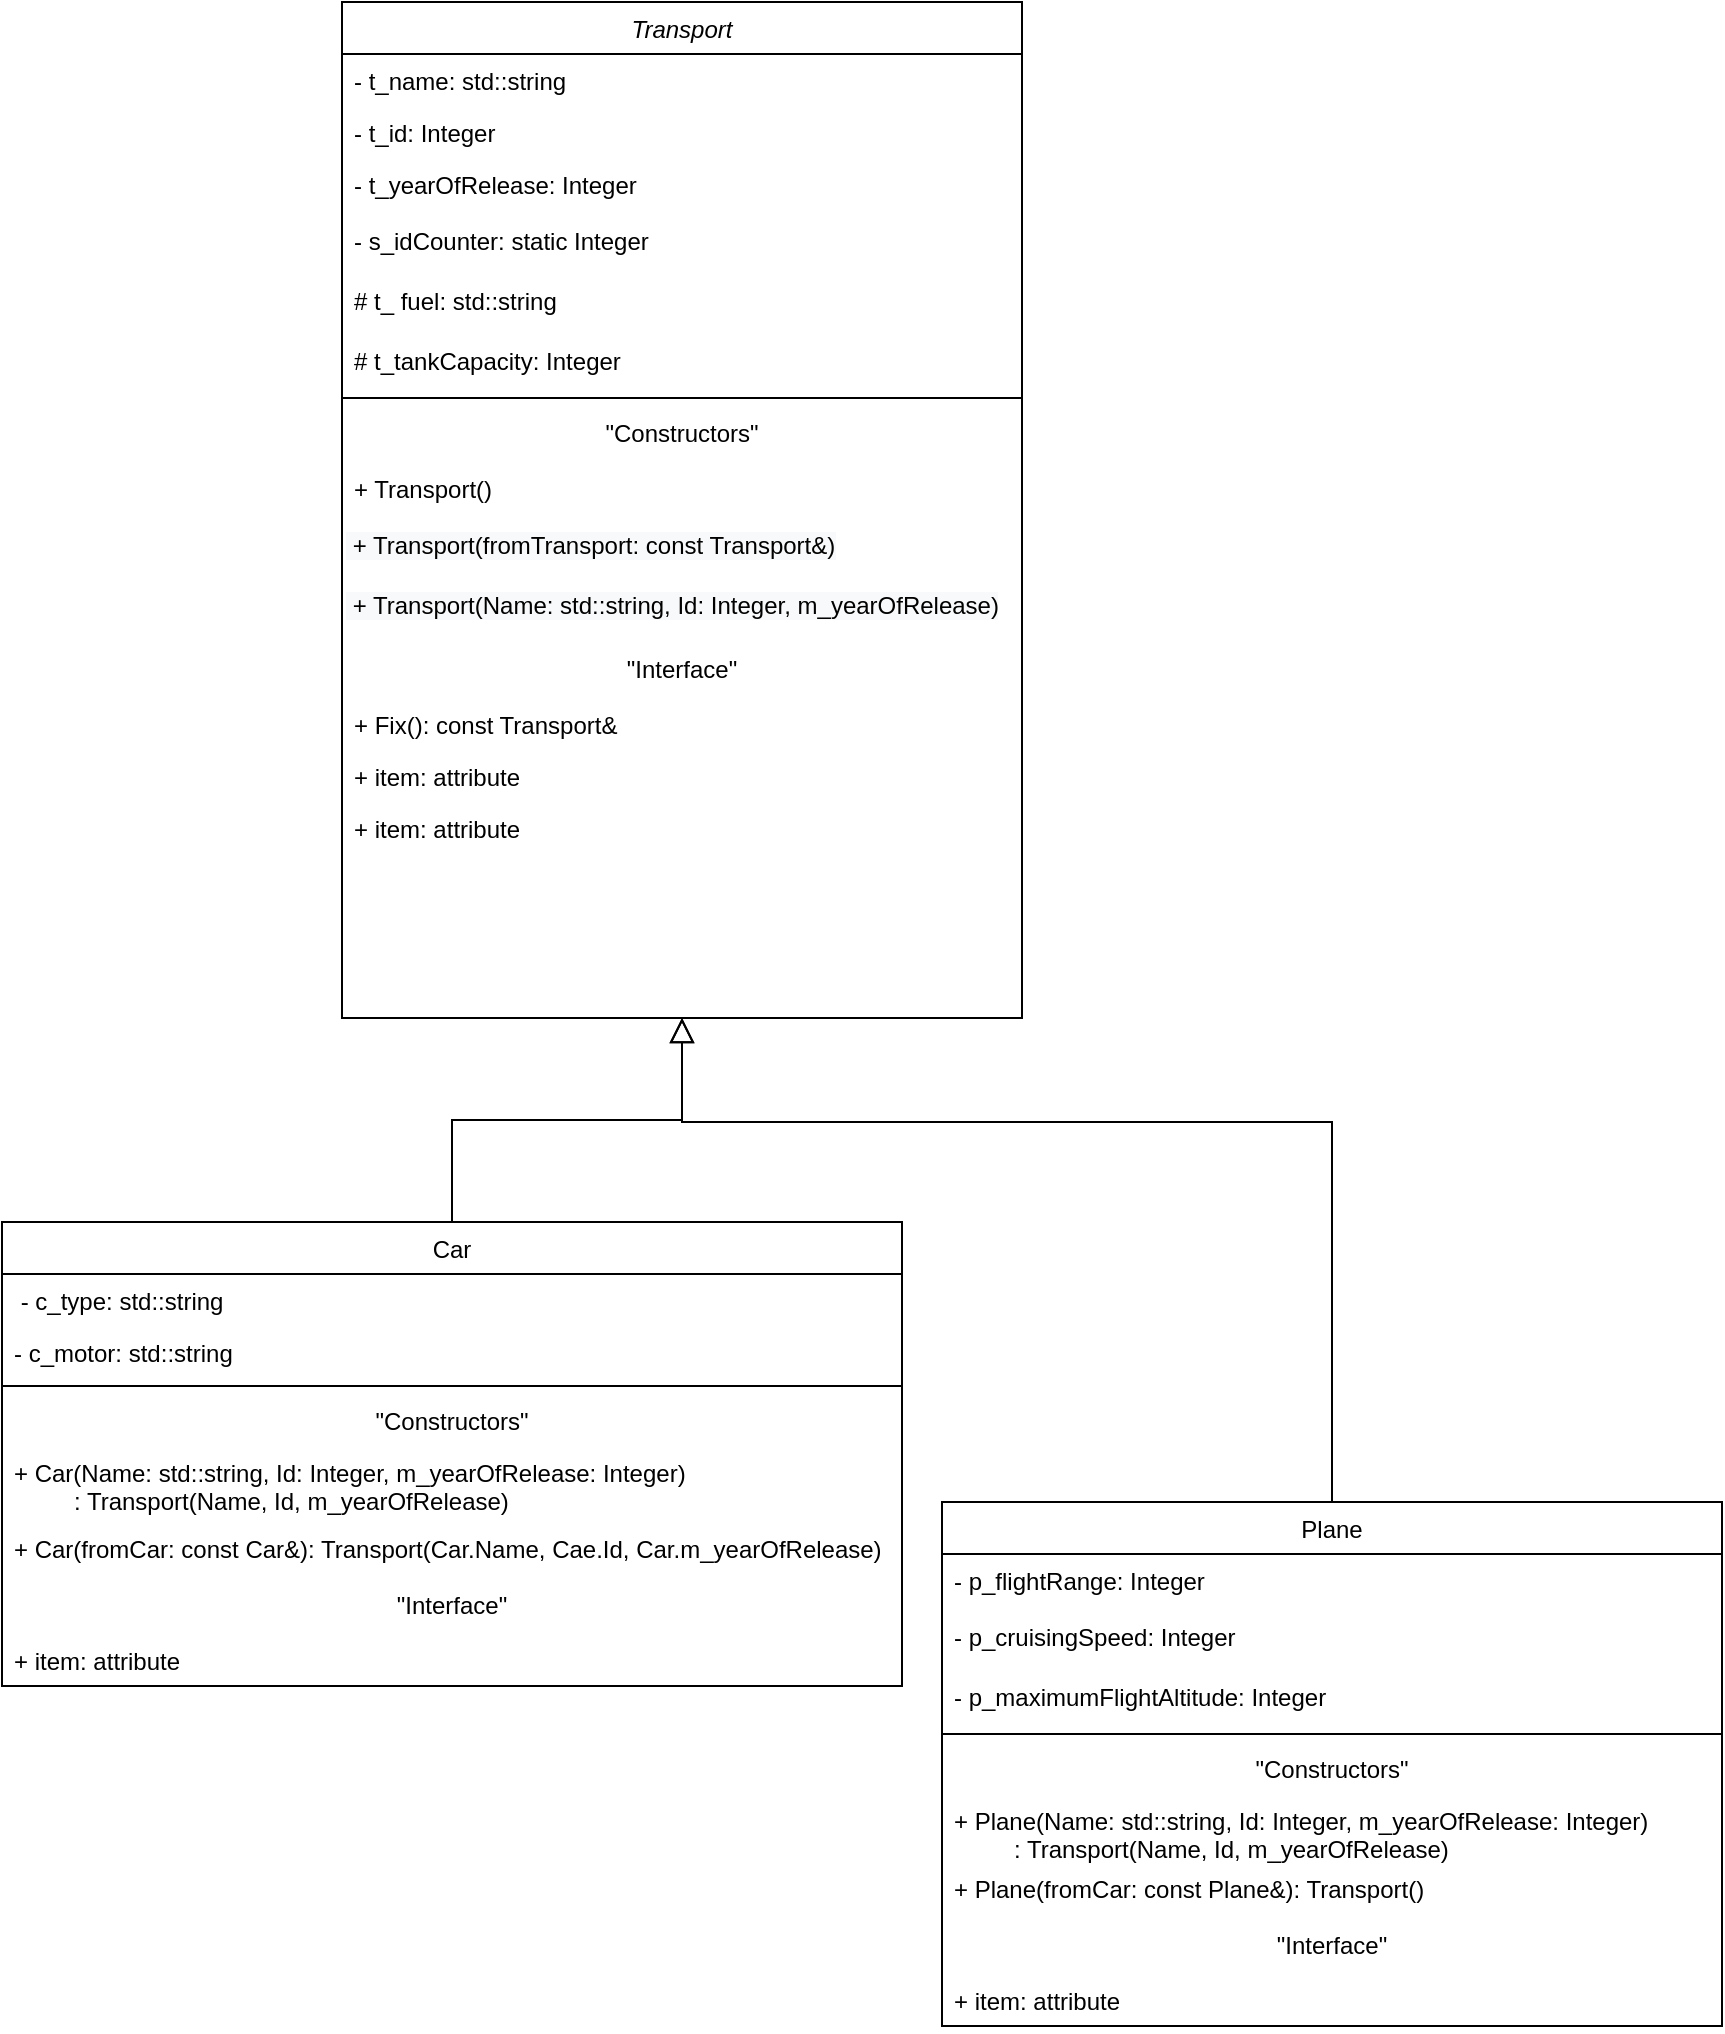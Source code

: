 <mxfile version="15.7.3" type="google"><diagram id="C5RBs43oDa-KdzZeNtuy" name="Page-1"><mxGraphModel dx="1359" dy="829" grid="1" gridSize="10" guides="1" tooltips="1" connect="1" arrows="1" fold="1" page="1" pageScale="1" pageWidth="827" pageHeight="1169" math="0" shadow="0"><root><mxCell id="WIyWlLk6GJQsqaUBKTNV-0"/><mxCell id="WIyWlLk6GJQsqaUBKTNV-1" parent="WIyWlLk6GJQsqaUBKTNV-0"/><mxCell id="zkfFHV4jXpPFQw0GAbJ--0" value="Transport" style="swimlane;fontStyle=2;align=center;verticalAlign=top;childLayout=stackLayout;horizontal=1;startSize=26;horizontalStack=0;resizeParent=1;resizeLast=0;collapsible=1;marginBottom=0;rounded=0;shadow=0;strokeWidth=1;" parent="WIyWlLk6GJQsqaUBKTNV-1" vertex="1"><mxGeometry x="180" y="10" width="340" height="508" as="geometry"><mxRectangle x="230" y="140" width="160" height="26" as="alternateBounds"/></mxGeometry></mxCell><mxCell id="zkfFHV4jXpPFQw0GAbJ--1" value="- t_name: std::string" style="text;align=left;verticalAlign=top;spacingLeft=4;spacingRight=4;overflow=hidden;rotatable=0;points=[[0,0.5],[1,0.5]];portConstraint=eastwest;fontColor=default;" parent="zkfFHV4jXpPFQw0GAbJ--0" vertex="1"><mxGeometry y="26" width="340" height="26" as="geometry"/></mxCell><mxCell id="zkfFHV4jXpPFQw0GAbJ--2" value="- t_id: Integer" style="text;align=left;verticalAlign=top;spacingLeft=4;spacingRight=4;overflow=hidden;rotatable=0;points=[[0,0.5],[1,0.5]];portConstraint=eastwest;rounded=0;shadow=0;html=0;fontColor=default;" parent="zkfFHV4jXpPFQw0GAbJ--0" vertex="1"><mxGeometry y="52" width="340" height="26" as="geometry"/></mxCell><mxCell id="zkfFHV4jXpPFQw0GAbJ--3" value="- t_yearOfRelease: Integer" style="text;align=left;verticalAlign=top;spacingLeft=4;spacingRight=4;overflow=hidden;rotatable=0;points=[[0,0.5],[1,0.5]];portConstraint=eastwest;rounded=0;shadow=0;html=0;fontColor=default;" parent="zkfFHV4jXpPFQw0GAbJ--0" vertex="1"><mxGeometry y="78" width="340" height="26" as="geometry"/></mxCell><mxCell id="gv4PXqEkS6pS7zEn0LAU-64" value="- s_idCounter: static Integer" style="text;strokeColor=none;fillColor=none;align=left;verticalAlign=middle;spacingLeft=4;spacingRight=4;overflow=hidden;points=[[0,0.5],[1,0.5]];portConstraint=eastwest;rotatable=0;shadow=0;" parent="zkfFHV4jXpPFQw0GAbJ--0" vertex="1"><mxGeometry y="104" width="340" height="30" as="geometry"/></mxCell><mxCell id="gv4PXqEkS6pS7zEn0LAU-68" value="# t_ fuel: std::string" style="text;strokeColor=none;fillColor=none;align=left;verticalAlign=middle;spacingLeft=4;spacingRight=4;overflow=hidden;points=[[0,0.5],[1,0.5]];portConstraint=eastwest;rotatable=0;shadow=0;fontColor=default;" parent="zkfFHV4jXpPFQw0GAbJ--0" vertex="1"><mxGeometry y="134" width="340" height="30" as="geometry"/></mxCell><mxCell id="gv4PXqEkS6pS7zEn0LAU-66" value="# t_tankCapacity: Integer  " style="text;strokeColor=none;fillColor=none;align=left;verticalAlign=middle;spacingLeft=4;spacingRight=4;overflow=hidden;points=[[0,0.5],[1,0.5]];portConstraint=eastwest;rotatable=0;shadow=0;fontColor=default;" parent="zkfFHV4jXpPFQw0GAbJ--0" vertex="1"><mxGeometry y="164" width="340" height="30" as="geometry"/></mxCell><mxCell id="zkfFHV4jXpPFQw0GAbJ--4" value="" style="line;html=1;strokeWidth=1;align=left;verticalAlign=middle;spacingTop=-1;spacingLeft=3;spacingRight=3;rotatable=0;labelPosition=right;points=[];portConstraint=eastwest;" parent="zkfFHV4jXpPFQw0GAbJ--0" vertex="1"><mxGeometry y="194" width="340" height="8" as="geometry"/></mxCell><mxCell id="zkfFHV4jXpPFQw0GAbJ--5" value="&quot;Constructors&quot;" style="text;align=center;verticalAlign=top;spacingLeft=4;spacingRight=4;overflow=hidden;rotatable=0;points=[[0,0.5],[1,0.5]];portConstraint=eastwest;fontColor=default;" parent="zkfFHV4jXpPFQw0GAbJ--0" vertex="1"><mxGeometry y="202" width="340" height="26" as="geometry"/></mxCell><mxCell id="gv4PXqEkS6pS7zEn0LAU-55" value="+ Transport()" style="text;strokeColor=none;fillColor=none;align=left;verticalAlign=middle;spacingLeft=4;spacingRight=4;overflow=hidden;points=[[0,0.5],[1,0.5]];portConstraint=eastwest;rotatable=0;shadow=0;" parent="zkfFHV4jXpPFQw0GAbJ--0" vertex="1"><mxGeometry y="228" width="340" height="30" as="geometry"/></mxCell><mxCell id="gv4PXqEkS6pS7zEn0LAU-63" value="&lt;span style=&quot;color: rgb(0 , 0 , 0) ; font-family: &amp;#34;helvetica&amp;#34; ; font-size: 12px ; font-style: normal ; font-weight: 400 ; letter-spacing: normal ; text-align: left ; text-indent: 0px ; text-transform: none ; word-spacing: 0px ; background-color: rgb(248 , 249 , 250) ; display: inline ; float: none&quot;&gt;&amp;nbsp;+ Transport(fromTransport: const Transport&amp;amp;)&lt;/span&gt;" style="text;whiteSpace=wrap;html=1;" parent="zkfFHV4jXpPFQw0GAbJ--0" vertex="1"><mxGeometry y="258" width="340" height="30" as="geometry"/></mxCell><mxCell id="gv4PXqEkS6pS7zEn0LAU-62" value="&lt;span style=&quot;color: rgb(0 , 0 , 0) ; font-family: &amp;#34;helvetica&amp;#34; ; font-size: 12px ; font-style: normal ; font-weight: 400 ; letter-spacing: normal ; text-align: left ; text-indent: 0px ; text-transform: none ; word-spacing: 0px ; background-color: rgb(248 , 249 , 250) ; display: inline ; float: none&quot;&gt;&amp;nbsp;+ Transport(Name: std::string, Id: Integer, m_yearOfRelease)&lt;/span&gt;" style="text;whiteSpace=wrap;html=1;" parent="zkfFHV4jXpPFQw0GAbJ--0" vertex="1"><mxGeometry y="288" width="340" height="30" as="geometry"/></mxCell><mxCell id="gv4PXqEkS6pS7zEn0LAU-65" value="&quot;Interface&quot;" style="text;strokeColor=none;fillColor=none;align=center;verticalAlign=middle;spacingLeft=4;spacingRight=4;overflow=hidden;points=[[0,0.5],[1,0.5]];portConstraint=eastwest;rotatable=0;shadow=0;fontColor=default;" parent="zkfFHV4jXpPFQw0GAbJ--0" vertex="1"><mxGeometry y="318" width="340" height="30" as="geometry"/></mxCell><mxCell id="xhdCnHQfzypiEedLmot5-37" value="+ Fix(): const Transport&amp;" style="text;strokeColor=none;fillColor=none;align=left;verticalAlign=top;spacingLeft=4;spacingRight=4;overflow=hidden;rotatable=0;points=[[0,0.5],[1,0.5]];portConstraint=eastwest;fontColor=default;" parent="zkfFHV4jXpPFQw0GAbJ--0" vertex="1"><mxGeometry y="348" width="340" height="26" as="geometry"/></mxCell><mxCell id="xhdCnHQfzypiEedLmot5-38" value="+ item: attribute" style="text;strokeColor=none;fillColor=none;align=left;verticalAlign=top;spacingLeft=4;spacingRight=4;overflow=hidden;rotatable=0;points=[[0,0.5],[1,0.5]];portConstraint=eastwest;fontColor=default;" parent="zkfFHV4jXpPFQw0GAbJ--0" vertex="1"><mxGeometry y="374" width="340" height="26" as="geometry"/></mxCell><mxCell id="xhdCnHQfzypiEedLmot5-39" value="+ item: attribute" style="text;strokeColor=none;fillColor=none;align=left;verticalAlign=top;spacingLeft=4;spacingRight=4;overflow=hidden;rotatable=0;points=[[0,0.5],[1,0.5]];portConstraint=eastwest;fontColor=default;" parent="zkfFHV4jXpPFQw0GAbJ--0" vertex="1"><mxGeometry y="400" width="340" height="26" as="geometry"/></mxCell><mxCell id="zkfFHV4jXpPFQw0GAbJ--6" value="Car" style="swimlane;fontStyle=0;align=center;verticalAlign=top;childLayout=stackLayout;horizontal=1;startSize=26;horizontalStack=0;resizeParent=1;resizeLast=0;collapsible=1;marginBottom=0;rounded=0;shadow=0;strokeWidth=1;fillColor=default;strokeColor=default;fontColor=default;" parent="WIyWlLk6GJQsqaUBKTNV-1" vertex="1"><mxGeometry x="10" y="620" width="450" height="232" as="geometry"><mxRectangle x="130" y="380" width="160" height="26" as="alternateBounds"/></mxGeometry></mxCell><mxCell id="zkfFHV4jXpPFQw0GAbJ--7" value=" - c_type: std::string" style="text;align=left;verticalAlign=top;spacingLeft=4;spacingRight=4;overflow=hidden;rotatable=0;points=[[0,0.5],[1,0.5]];portConstraint=eastwest;fontColor=default;" parent="zkfFHV4jXpPFQw0GAbJ--6" vertex="1"><mxGeometry y="26" width="450" height="26" as="geometry"/></mxCell><mxCell id="zkfFHV4jXpPFQw0GAbJ--8" value="- c_motor: std::string" style="text;align=left;verticalAlign=top;spacingLeft=4;spacingRight=4;overflow=hidden;rotatable=0;points=[[0,0.5],[1,0.5]];portConstraint=eastwest;rounded=0;shadow=0;html=0;fontColor=default;" parent="zkfFHV4jXpPFQw0GAbJ--6" vertex="1"><mxGeometry y="52" width="450" height="26" as="geometry"/></mxCell><mxCell id="zkfFHV4jXpPFQw0GAbJ--9" value="" style="line;html=1;strokeWidth=1;align=left;verticalAlign=middle;spacingTop=-1;spacingLeft=3;spacingRight=3;rotatable=0;labelPosition=right;points=[];portConstraint=eastwest;" parent="zkfFHV4jXpPFQw0GAbJ--6" vertex="1"><mxGeometry y="78" width="450" height="8" as="geometry"/></mxCell><mxCell id="xhdCnHQfzypiEedLmot5-44" value="&quot;Constructors&quot;" style="text;align=center;verticalAlign=top;spacingLeft=4;spacingRight=4;overflow=hidden;rotatable=0;points=[[0,0.5],[1,0.5]];portConstraint=eastwest;fontColor=default;" parent="zkfFHV4jXpPFQw0GAbJ--6" vertex="1"><mxGeometry y="86" width="450" height="26" as="geometry"/></mxCell><mxCell id="xhdCnHQfzypiEedLmot5-41" value="+ Car(Name: std::string, Id: Integer, m_yearOfRelease: Integer)&#10;         : Transport(Name, Id, m_yearOfRelease)" style="text;strokeColor=none;fillColor=none;align=left;verticalAlign=top;spacingLeft=4;spacingRight=4;overflow=hidden;rotatable=0;points=[[0,0.5],[1,0.5]];portConstraint=eastwest;fontColor=default;" parent="zkfFHV4jXpPFQw0GAbJ--6" vertex="1"><mxGeometry y="112" width="450" height="38" as="geometry"/></mxCell><mxCell id="xhdCnHQfzypiEedLmot5-40" value="+ Car(fromCar: const Car&amp;): Transport(Car.Name, Cae.Id, Car.m_yearOfRelease)" style="text;strokeColor=none;fillColor=none;align=left;verticalAlign=top;spacingLeft=4;spacingRight=4;overflow=hidden;rotatable=0;points=[[0,0.5],[1,0.5]];portConstraint=eastwest;fontColor=default;" parent="zkfFHV4jXpPFQw0GAbJ--6" vertex="1"><mxGeometry y="150" width="450" height="26" as="geometry"/></mxCell><mxCell id="xhdCnHQfzypiEedLmot5-46" value="&quot;Interface&quot;" style="text;strokeColor=none;fillColor=none;align=center;verticalAlign=middle;spacingLeft=4;spacingRight=4;overflow=hidden;points=[[0,0.5],[1,0.5]];portConstraint=eastwest;rotatable=0;shadow=0;fontColor=default;" parent="zkfFHV4jXpPFQw0GAbJ--6" vertex="1"><mxGeometry y="176" width="450" height="30" as="geometry"/></mxCell><mxCell id="xhdCnHQfzypiEedLmot5-48" value="+ item: attribute" style="text;strokeColor=none;fillColor=none;align=left;verticalAlign=top;spacingLeft=4;spacingRight=4;overflow=hidden;rotatable=0;points=[[0,0.5],[1,0.5]];portConstraint=eastwest;fontColor=default;" parent="zkfFHV4jXpPFQw0GAbJ--6" vertex="1"><mxGeometry y="206" width="450" height="26" as="geometry"/></mxCell><mxCell id="zkfFHV4jXpPFQw0GAbJ--12" value="" style="endArrow=block;endSize=10;endFill=0;shadow=0;strokeWidth=1;rounded=0;edgeStyle=elbowEdgeStyle;elbow=vertical;strokeColor=default;labelBackgroundColor=default;fontColor=default;" parent="WIyWlLk6GJQsqaUBKTNV-1" source="zkfFHV4jXpPFQw0GAbJ--6" edge="1"><mxGeometry width="160" relative="1" as="geometry"><mxPoint x="160" y="463" as="sourcePoint"/><mxPoint x="350" y="518" as="targetPoint"/></mxGeometry></mxCell><mxCell id="xhdCnHQfzypiEedLmot5-36" style="edgeStyle=orthogonalEdgeStyle;rounded=0;jumpStyle=none;orthogonalLoop=1;jettySize=auto;html=1;entryX=0.5;entryY=1;entryDx=0;entryDy=0;labelBackgroundColor=default;fontColor=default;endArrow=block;endFill=0;startSize=8;endSize=10;strokeColor=default;" parent="WIyWlLk6GJQsqaUBKTNV-1" source="zkfFHV4jXpPFQw0GAbJ--13" target="zkfFHV4jXpPFQw0GAbJ--0" edge="1"><mxGeometry relative="1" as="geometry"><Array as="points"><mxPoint x="675" y="570"/><mxPoint x="350" y="570"/></Array></mxGeometry></mxCell><mxCell id="zkfFHV4jXpPFQw0GAbJ--13" value="Plane" style="swimlane;fontStyle=0;align=center;verticalAlign=top;childLayout=stackLayout;horizontal=1;startSize=26;horizontalStack=0;resizeParent=1;resizeLast=0;collapsible=1;marginBottom=0;rounded=0;shadow=0;strokeWidth=1;fillColor=default;strokeColor=#000000;fontColor=default;" parent="WIyWlLk6GJQsqaUBKTNV-1" vertex="1"><mxGeometry x="480" y="760" width="390" height="262" as="geometry"><mxRectangle x="340" y="380" width="170" height="26" as="alternateBounds"/></mxGeometry></mxCell><mxCell id="zkfFHV4jXpPFQw0GAbJ--14" value="- p_flightRange: Integer" style="text;align=left;verticalAlign=top;spacingLeft=4;spacingRight=4;overflow=hidden;rotatable=0;points=[[0,0.5],[1,0.5]];portConstraint=eastwest;fontColor=default;" parent="zkfFHV4jXpPFQw0GAbJ--13" vertex="1"><mxGeometry y="26" width="390" height="26" as="geometry"/></mxCell><mxCell id="xhdCnHQfzypiEedLmot5-0" value="- p_cruisingSpeed: Integer" style="text;strokeColor=none;fillColor=none;align=left;verticalAlign=middle;spacingLeft=4;spacingRight=4;overflow=hidden;points=[[0,0.5],[1,0.5]];portConstraint=eastwest;rotatable=0;fontColor=default;" parent="zkfFHV4jXpPFQw0GAbJ--13" vertex="1"><mxGeometry y="52" width="390" height="30" as="geometry"/></mxCell><mxCell id="xhdCnHQfzypiEedLmot5-1" value="- p_maximumFlightAltitude: Integer" style="text;strokeColor=none;fillColor=none;align=left;verticalAlign=middle;spacingLeft=4;spacingRight=4;overflow=hidden;points=[[0,0.5],[1,0.5]];portConstraint=eastwest;rotatable=0;fontColor=default;" parent="zkfFHV4jXpPFQw0GAbJ--13" vertex="1"><mxGeometry y="82" width="390" height="30" as="geometry"/></mxCell><mxCell id="zkfFHV4jXpPFQw0GAbJ--15" value="" style="line;html=1;strokeWidth=1;align=left;verticalAlign=middle;spacingTop=-1;spacingLeft=3;spacingRight=3;rotatable=0;labelPosition=right;points=[];portConstraint=eastwest;" parent="zkfFHV4jXpPFQw0GAbJ--13" vertex="1"><mxGeometry y="112" width="390" height="8" as="geometry"/></mxCell><mxCell id="xhdCnHQfzypiEedLmot5-45" value="&quot;Constructors&quot;" style="text;align=center;verticalAlign=top;spacingLeft=4;spacingRight=4;overflow=hidden;rotatable=0;points=[[0,0.5],[1,0.5]];portConstraint=eastwest;fontColor=default;" parent="zkfFHV4jXpPFQw0GAbJ--13" vertex="1"><mxGeometry y="120" width="390" height="26" as="geometry"/></mxCell><mxCell id="xhdCnHQfzypiEedLmot5-42" value="+ Plane(Name: std::string, Id: Integer, m_yearOfRelease: Integer)&#10;         : Transport(Name, Id, m_yearOfRelease)" style="text;strokeColor=none;fillColor=none;align=left;verticalAlign=top;spacingLeft=4;spacingRight=4;overflow=hidden;rotatable=0;points=[[0,0.5],[1,0.5]];portConstraint=eastwest;fontColor=default;" parent="zkfFHV4jXpPFQw0GAbJ--13" vertex="1"><mxGeometry y="146" width="390" height="34" as="geometry"/></mxCell><mxCell id="xhdCnHQfzypiEedLmot5-43" value="+ Plane(fromCar: const Plane&amp;): Transport()" style="text;strokeColor=none;fillColor=none;align=left;verticalAlign=top;spacingLeft=4;spacingRight=4;overflow=hidden;rotatable=0;points=[[0,0.5],[1,0.5]];portConstraint=eastwest;fontColor=default;" parent="zkfFHV4jXpPFQw0GAbJ--13" vertex="1"><mxGeometry y="180" width="390" height="26" as="geometry"/></mxCell><mxCell id="xhdCnHQfzypiEedLmot5-47" value="&quot;Interface&quot;" style="text;strokeColor=none;fillColor=none;align=center;verticalAlign=middle;spacingLeft=4;spacingRight=4;overflow=hidden;points=[[0,0.5],[1,0.5]];portConstraint=eastwest;rotatable=0;shadow=0;fontColor=default;" parent="zkfFHV4jXpPFQw0GAbJ--13" vertex="1"><mxGeometry y="206" width="390" height="30" as="geometry"/></mxCell><mxCell id="xhdCnHQfzypiEedLmot5-49" value="+ item: attribute" style="text;strokeColor=none;fillColor=none;align=left;verticalAlign=top;spacingLeft=4;spacingRight=4;overflow=hidden;rotatable=0;points=[[0,0.5],[1,0.5]];portConstraint=eastwest;fontColor=default;" parent="zkfFHV4jXpPFQw0GAbJ--13" vertex="1"><mxGeometry y="236" width="390" height="26" as="geometry"/></mxCell></root></mxGraphModel></diagram></mxfile>